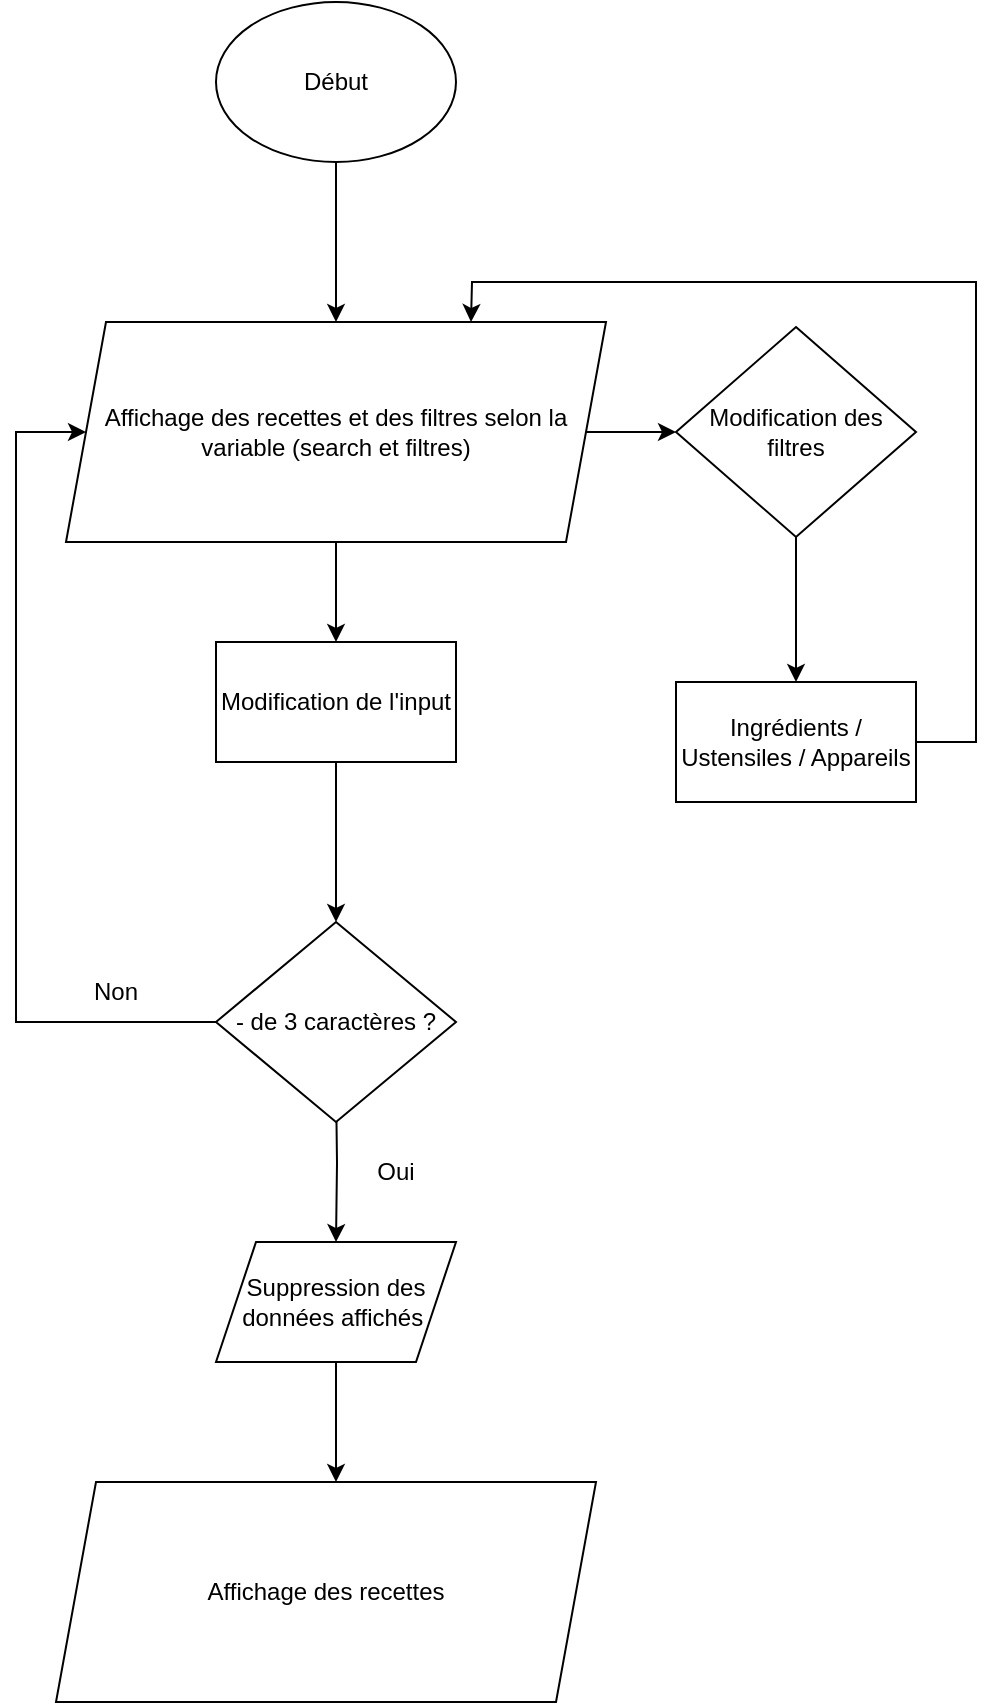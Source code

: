<mxfile version="20.0.4" type="device"><diagram id="C5RBs43oDa-KdzZeNtuy" name="Page-1"><mxGraphModel dx="1298" dy="723" grid="1" gridSize="10" guides="1" tooltips="1" connect="1" arrows="1" fold="1" page="1" pageScale="1" pageWidth="827" pageHeight="1169" math="0" shadow="0"><root><mxCell id="WIyWlLk6GJQsqaUBKTNV-0"/><mxCell id="WIyWlLk6GJQsqaUBKTNV-1" parent="WIyWlLk6GJQsqaUBKTNV-0"/><mxCell id="32g91ug_evyRKUjvyRJ--30" value="" style="edgeStyle=orthogonalEdgeStyle;rounded=0;orthogonalLoop=1;jettySize=auto;html=1;" parent="WIyWlLk6GJQsqaUBKTNV-1" source="32g91ug_evyRKUjvyRJ--1" target="32g91ug_evyRKUjvyRJ--29" edge="1"><mxGeometry relative="1" as="geometry"/></mxCell><mxCell id="32g91ug_evyRKUjvyRJ--1" value="Affichage des recettes et des filtres selon la variable (search et filtres)" style="shape=parallelogram;perimeter=parallelogramPerimeter;whiteSpace=wrap;html=1;fixedSize=1;" parent="WIyWlLk6GJQsqaUBKTNV-1" vertex="1"><mxGeometry x="265" y="280" width="270" height="110" as="geometry"/></mxCell><mxCell id="32g91ug_evyRKUjvyRJ--9" value="" style="edgeStyle=orthogonalEdgeStyle;rounded=0;orthogonalLoop=1;jettySize=auto;html=1;" parent="WIyWlLk6GJQsqaUBKTNV-1" source="32g91ug_evyRKUjvyRJ--6" edge="1"><mxGeometry relative="1" as="geometry"><mxPoint x="400" y="580" as="targetPoint"/></mxGeometry></mxCell><mxCell id="32g91ug_evyRKUjvyRJ--6" value="Modification de l'input" style="whiteSpace=wrap;html=1;" parent="WIyWlLk6GJQsqaUBKTNV-1" vertex="1"><mxGeometry x="340" y="440" width="120" height="60" as="geometry"/></mxCell><mxCell id="32g91ug_evyRKUjvyRJ--11" value="" style="edgeStyle=orthogonalEdgeStyle;rounded=0;orthogonalLoop=1;jettySize=auto;html=1;exitX=0.5;exitY=1;exitDx=0;exitDy=0;" parent="WIyWlLk6GJQsqaUBKTNV-1" target="32g91ug_evyRKUjvyRJ--10" edge="1"><mxGeometry relative="1" as="geometry"><mxPoint x="400" y="660" as="sourcePoint"/></mxGeometry></mxCell><mxCell id="32g91ug_evyRKUjvyRJ--10" value="Suppression des données affichés&amp;nbsp;" style="shape=parallelogram;perimeter=parallelogramPerimeter;whiteSpace=wrap;html=1;fixedSize=1;" parent="WIyWlLk6GJQsqaUBKTNV-1" vertex="1"><mxGeometry x="340" y="740" width="120" height="60" as="geometry"/></mxCell><mxCell id="32g91ug_evyRKUjvyRJ--23" value="Oui" style="text;html=1;strokeColor=none;fillColor=none;align=center;verticalAlign=middle;whiteSpace=wrap;rounded=0;" parent="WIyWlLk6GJQsqaUBKTNV-1" vertex="1"><mxGeometry x="400" y="690" width="60" height="30" as="geometry"/></mxCell><mxCell id="32g91ug_evyRKUjvyRJ--26" value="- de 3 caractères ?" style="rhombus;whiteSpace=wrap;html=1;" parent="WIyWlLk6GJQsqaUBKTNV-1" vertex="1"><mxGeometry x="340" y="580" width="120" height="100" as="geometry"/></mxCell><mxCell id="32g91ug_evyRKUjvyRJ--27" value="" style="endArrow=classic;html=1;rounded=0;exitX=0;exitY=0.5;exitDx=0;exitDy=0;entryX=0;entryY=0.5;entryDx=0;entryDy=0;" parent="WIyWlLk6GJQsqaUBKTNV-1" source="32g91ug_evyRKUjvyRJ--26" target="32g91ug_evyRKUjvyRJ--1" edge="1"><mxGeometry width="50" height="50" relative="1" as="geometry"><mxPoint x="390" y="500" as="sourcePoint"/><mxPoint x="240" y="470" as="targetPoint"/><Array as="points"><mxPoint x="240" y="630"/><mxPoint x="240" y="335"/></Array></mxGeometry></mxCell><mxCell id="32g91ug_evyRKUjvyRJ--28" value="" style="endArrow=classic;html=1;rounded=0;exitX=0.5;exitY=1;exitDx=0;exitDy=0;" parent="WIyWlLk6GJQsqaUBKTNV-1" source="32g91ug_evyRKUjvyRJ--1" target="32g91ug_evyRKUjvyRJ--6" edge="1"><mxGeometry width="50" height="50" relative="1" as="geometry"><mxPoint x="390" y="500" as="sourcePoint"/><mxPoint x="440" y="450" as="targetPoint"/></mxGeometry></mxCell><mxCell id="32g91ug_evyRKUjvyRJ--33" value="" style="edgeStyle=orthogonalEdgeStyle;rounded=0;orthogonalLoop=1;jettySize=auto;html=1;" parent="WIyWlLk6GJQsqaUBKTNV-1" source="32g91ug_evyRKUjvyRJ--29" target="32g91ug_evyRKUjvyRJ--32" edge="1"><mxGeometry relative="1" as="geometry"/></mxCell><mxCell id="32g91ug_evyRKUjvyRJ--29" value="Modification des filtres" style="rhombus;whiteSpace=wrap;html=1;" parent="WIyWlLk6GJQsqaUBKTNV-1" vertex="1"><mxGeometry x="570" y="282.5" width="120" height="105" as="geometry"/></mxCell><mxCell id="32g91ug_evyRKUjvyRJ--31" value="Non" style="text;html=1;strokeColor=none;fillColor=none;align=center;verticalAlign=middle;whiteSpace=wrap;rounded=0;" parent="WIyWlLk6GJQsqaUBKTNV-1" vertex="1"><mxGeometry x="260" y="600" width="60" height="30" as="geometry"/></mxCell><mxCell id="32g91ug_evyRKUjvyRJ--32" value="Ingrédients / Ustensiles / Appareils" style="whiteSpace=wrap;html=1;" parent="WIyWlLk6GJQsqaUBKTNV-1" vertex="1"><mxGeometry x="570" y="460" width="120" height="60" as="geometry"/></mxCell><mxCell id="32g91ug_evyRKUjvyRJ--34" value="" style="endArrow=classic;html=1;rounded=0;exitX=1;exitY=0.5;exitDx=0;exitDy=0;entryX=0.75;entryY=0;entryDx=0;entryDy=0;" parent="WIyWlLk6GJQsqaUBKTNV-1" source="32g91ug_evyRKUjvyRJ--32" target="32g91ug_evyRKUjvyRJ--1" edge="1"><mxGeometry width="50" height="50" relative="1" as="geometry"><mxPoint x="520" y="580" as="sourcePoint"/><mxPoint x="570" y="530" as="targetPoint"/><Array as="points"><mxPoint x="720" y="490"/><mxPoint x="720" y="260"/><mxPoint x="468" y="260"/></Array></mxGeometry></mxCell><mxCell id="32g91ug_evyRKUjvyRJ--38" value="" style="edgeStyle=orthogonalEdgeStyle;rounded=0;orthogonalLoop=1;jettySize=auto;html=1;entryX=0.5;entryY=0;entryDx=0;entryDy=0;" parent="WIyWlLk6GJQsqaUBKTNV-1" source="32g91ug_evyRKUjvyRJ--36" target="32g91ug_evyRKUjvyRJ--1" edge="1"><mxGeometry relative="1" as="geometry"><mxPoint x="400" y="260" as="targetPoint"/></mxGeometry></mxCell><mxCell id="32g91ug_evyRKUjvyRJ--36" value="Début" style="ellipse;whiteSpace=wrap;html=1;" parent="WIyWlLk6GJQsqaUBKTNV-1" vertex="1"><mxGeometry x="340" y="120" width="120" height="80" as="geometry"/></mxCell><mxCell id="O8c3XDxv58lAMPJYNsDj-0" value="Affichage des recettes" style="shape=parallelogram;perimeter=parallelogramPerimeter;whiteSpace=wrap;html=1;fixedSize=1;" vertex="1" parent="WIyWlLk6GJQsqaUBKTNV-1"><mxGeometry x="260" y="860" width="270" height="110" as="geometry"/></mxCell><mxCell id="O8c3XDxv58lAMPJYNsDj-3" value="" style="endArrow=classic;html=1;rounded=0;exitX=0.5;exitY=1;exitDx=0;exitDy=0;" edge="1" parent="WIyWlLk6GJQsqaUBKTNV-1" source="32g91ug_evyRKUjvyRJ--10"><mxGeometry width="50" height="50" relative="1" as="geometry"><mxPoint x="320" y="880" as="sourcePoint"/><mxPoint x="400" y="860" as="targetPoint"/></mxGeometry></mxCell></root></mxGraphModel></diagram></mxfile>